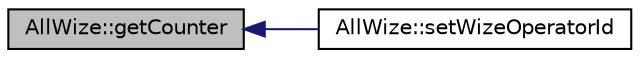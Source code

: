 digraph "AllWize::getCounter"
{
  edge [fontname="Helvetica",fontsize="10",labelfontname="Helvetica",labelfontsize="10"];
  node [fontname="Helvetica",fontsize="10",shape=record];
  rankdir="LR";
  Node899 [label="AllWize::getCounter",height=0.2,width=0.4,color="black", fillcolor="grey75", style="filled", fontcolor="black"];
  Node899 -> Node900 [dir="back",color="midnightblue",fontsize="10",style="solid",fontname="Helvetica"];
  Node900 [label="AllWize::setWizeOperatorId",height=0.2,width=0.4,color="black", fillcolor="white", style="filled",URL="$classAllWize.html#a2ad38e4886fce0c593922386b4a26237"];
}
